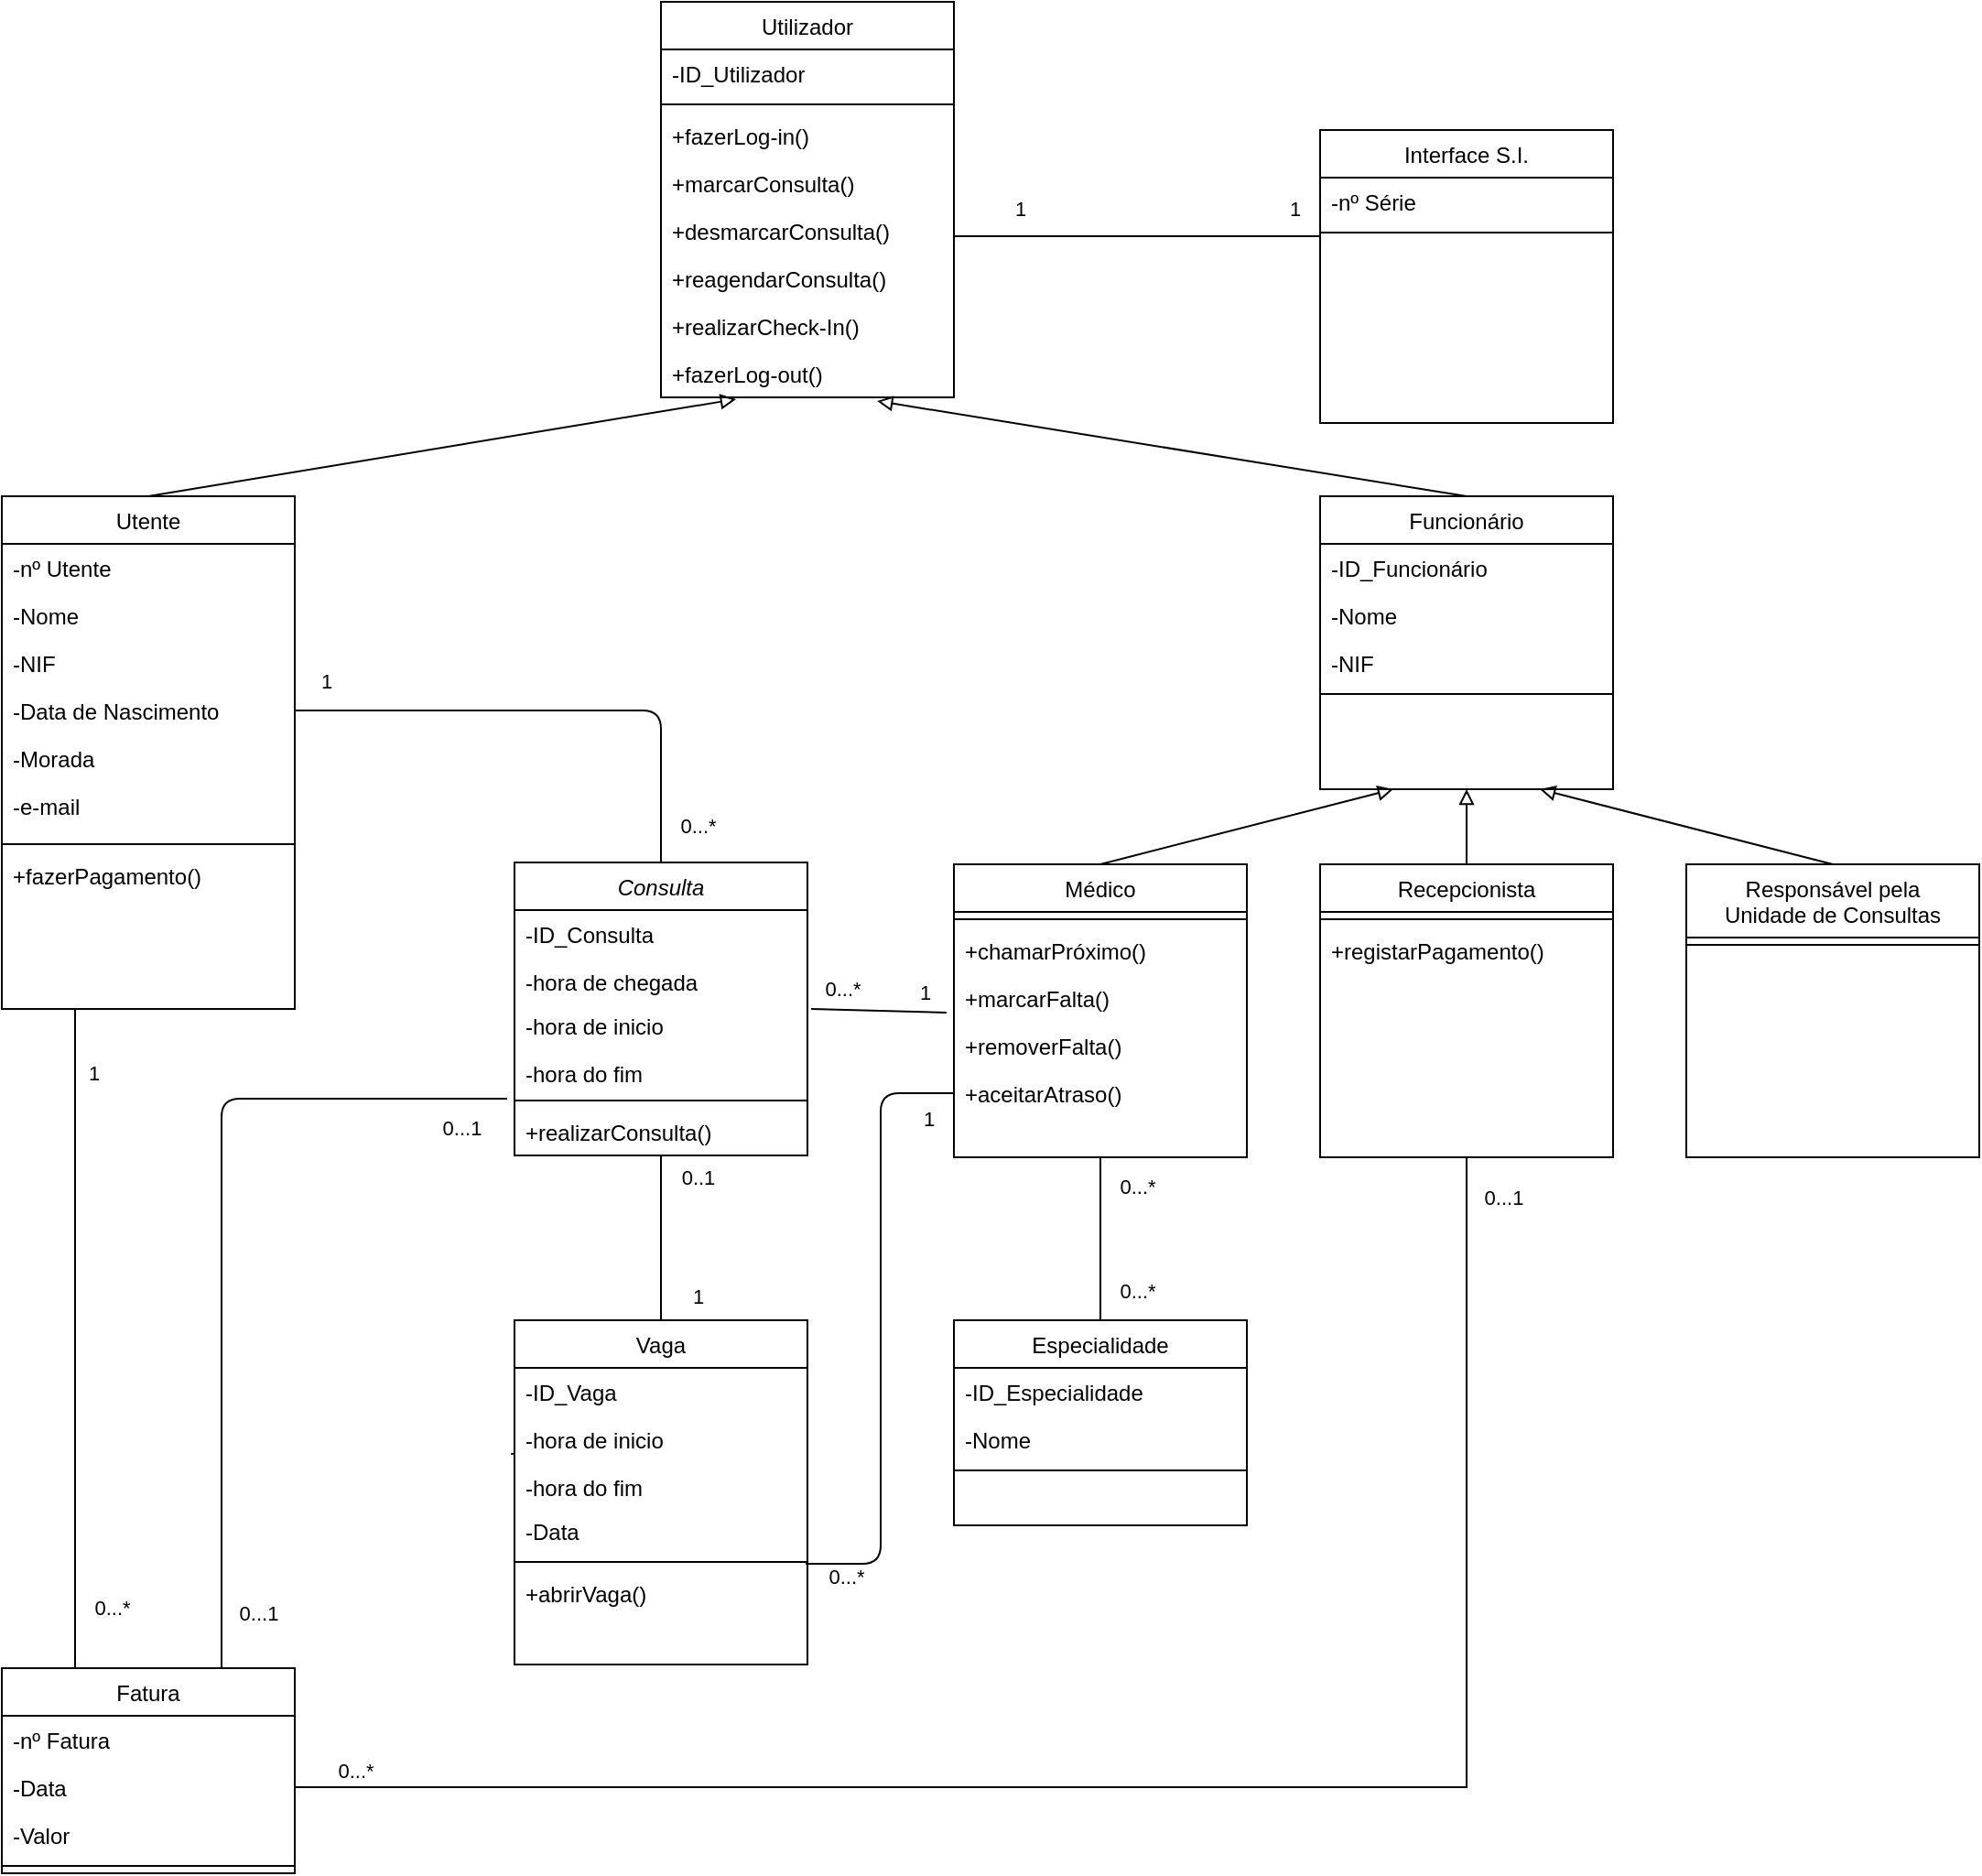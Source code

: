 <mxfile version="14.2.7" type="device"><diagram id="WBJxrwgQJ08cVc8s3mw-" name="Page-1"><mxGraphModel dx="868" dy="450" grid="1" gridSize="10" guides="1" tooltips="1" connect="1" arrows="1" fold="1" page="1" pageScale="1" pageWidth="1169" pageHeight="827" math="0" shadow="0"><root><mxCell id="uP9oZKzn0SNbNPf4NJ6s-0"/><mxCell id="uP9oZKzn0SNbNPf4NJ6s-1" parent="uP9oZKzn0SNbNPf4NJ6s-0"/><mxCell id="OTSG1Ky6BSyQk9kA5JR_-0" value="Médico" style="swimlane;fontStyle=0;align=center;verticalAlign=top;childLayout=stackLayout;horizontal=1;startSize=26;horizontalStack=0;resizeParent=1;resizeLast=0;collapsible=1;marginBottom=0;rounded=0;shadow=0;strokeWidth=1;" parent="uP9oZKzn0SNbNPf4NJ6s-1" vertex="1"><mxGeometry x="560" y="481" width="160" height="160" as="geometry"><mxRectangle x="130" y="380" width="160" height="26" as="alternateBounds"/></mxGeometry></mxCell><mxCell id="OTSG1Ky6BSyQk9kA5JR_-2" value="" style="line;html=1;strokeWidth=1;align=left;verticalAlign=middle;spacingTop=-1;spacingLeft=3;spacingRight=3;rotatable=0;labelPosition=right;points=[];portConstraint=eastwest;" parent="OTSG1Ky6BSyQk9kA5JR_-0" vertex="1"><mxGeometry y="26" width="160" height="8" as="geometry"/></mxCell><mxCell id="OTSG1Ky6BSyQk9kA5JR_-4" value="+chamarPróximo()" style="text;align=left;verticalAlign=top;spacingLeft=4;spacingRight=4;overflow=hidden;rotatable=0;points=[[0,0.5],[1,0.5]];portConstraint=eastwest;rounded=0;shadow=0;html=0;" parent="OTSG1Ky6BSyQk9kA5JR_-0" vertex="1"><mxGeometry y="34" width="160" height="26" as="geometry"/></mxCell><mxCell id="OTSG1Ky6BSyQk9kA5JR_-5" value="+marcarFalta()" style="text;align=left;verticalAlign=top;spacingLeft=4;spacingRight=4;overflow=hidden;rotatable=0;points=[[0,0.5],[1,0.5]];portConstraint=eastwest;rounded=0;shadow=0;html=0;" parent="OTSG1Ky6BSyQk9kA5JR_-0" vertex="1"><mxGeometry y="60" width="160" height="26" as="geometry"/></mxCell><mxCell id="OTSG1Ky6BSyQk9kA5JR_-6" value="+removerFalta()" style="text;align=left;verticalAlign=top;spacingLeft=4;spacingRight=4;overflow=hidden;rotatable=0;points=[[0,0.5],[1,0.5]];portConstraint=eastwest;rounded=0;shadow=0;html=0;" parent="OTSG1Ky6BSyQk9kA5JR_-0" vertex="1"><mxGeometry y="86" width="160" height="26" as="geometry"/></mxCell><mxCell id="OTSG1Ky6BSyQk9kA5JR_-7" value="+aceitarAtraso()" style="text;align=left;verticalAlign=top;spacingLeft=4;spacingRight=4;overflow=hidden;rotatable=0;points=[[0,0.5],[1,0.5]];portConstraint=eastwest;rounded=0;shadow=0;html=0;" parent="OTSG1Ky6BSyQk9kA5JR_-0" vertex="1"><mxGeometry y="112" width="160" height="26" as="geometry"/></mxCell><mxCell id="ob_EdHAKW8igNl73r_e9-28" style="rounded=0;orthogonalLoop=1;jettySize=auto;html=1;endArrow=block;endFill=0;exitX=0.5;exitY=0;exitDx=0;exitDy=0;entryX=0.256;entryY=1.038;entryDx=0;entryDy=0;entryPerimeter=0;" parent="uP9oZKzn0SNbNPf4NJ6s-1" source="UmQ6eA-_uJCNgilnCt9g-0" target="bQgAvDISjeovu-Bksqmm-11" edge="1"><mxGeometry relative="1" as="geometry"><mxPoint x="359" y="260" as="targetPoint"/></mxGeometry></mxCell><mxCell id="UmQ6eA-_uJCNgilnCt9g-0" value="Utente" style="swimlane;fontStyle=0;align=center;verticalAlign=top;childLayout=stackLayout;horizontal=1;startSize=26;horizontalStack=0;resizeParent=1;resizeLast=0;collapsible=1;marginBottom=0;rounded=0;shadow=0;strokeWidth=1;" parent="uP9oZKzn0SNbNPf4NJ6s-1" vertex="1"><mxGeometry x="40" y="280" width="160" height="280" as="geometry"><mxRectangle x="550" y="140" width="160" height="26" as="alternateBounds"/></mxGeometry></mxCell><mxCell id="UmQ6eA-_uJCNgilnCt9g-3" value="-nº Utente" style="text;align=left;verticalAlign=top;spacingLeft=4;spacingRight=4;overflow=hidden;rotatable=0;points=[[0,0.5],[1,0.5]];portConstraint=eastwest;rounded=0;shadow=0;html=0;" parent="UmQ6eA-_uJCNgilnCt9g-0" vertex="1"><mxGeometry y="26" width="160" height="26" as="geometry"/></mxCell><mxCell id="UmQ6eA-_uJCNgilnCt9g-1" value="-Nome" style="text;align=left;verticalAlign=top;spacingLeft=4;spacingRight=4;overflow=hidden;rotatable=0;points=[[0,0.5],[1,0.5]];portConstraint=eastwest;" parent="UmQ6eA-_uJCNgilnCt9g-0" vertex="1"><mxGeometry y="52" width="160" height="26" as="geometry"/></mxCell><mxCell id="UmQ6eA-_uJCNgilnCt9g-6" value="-NIF" style="text;align=left;verticalAlign=top;spacingLeft=4;spacingRight=4;overflow=hidden;rotatable=0;points=[[0,0.5],[1,0.5]];portConstraint=eastwest;rounded=0;shadow=0;html=0;" parent="UmQ6eA-_uJCNgilnCt9g-0" vertex="1"><mxGeometry y="78" width="160" height="26" as="geometry"/></mxCell><mxCell id="UmQ6eA-_uJCNgilnCt9g-2" value="-Data de Nascimento" style="text;align=left;verticalAlign=top;spacingLeft=4;spacingRight=4;overflow=hidden;rotatable=0;points=[[0,0.5],[1,0.5]];portConstraint=eastwest;rounded=0;shadow=0;html=0;" parent="UmQ6eA-_uJCNgilnCt9g-0" vertex="1"><mxGeometry y="104" width="160" height="26" as="geometry"/></mxCell><mxCell id="UmQ6eA-_uJCNgilnCt9g-4" value="-Morada" style="text;align=left;verticalAlign=top;spacingLeft=4;spacingRight=4;overflow=hidden;rotatable=0;points=[[0,0.5],[1,0.5]];portConstraint=eastwest;rounded=0;shadow=0;html=0;" parent="UmQ6eA-_uJCNgilnCt9g-0" vertex="1"><mxGeometry y="130" width="160" height="26" as="geometry"/></mxCell><mxCell id="UmQ6eA-_uJCNgilnCt9g-5" value="-e-mail" style="text;align=left;verticalAlign=top;spacingLeft=4;spacingRight=4;overflow=hidden;rotatable=0;points=[[0,0.5],[1,0.5]];portConstraint=eastwest;rounded=0;shadow=0;html=0;" parent="UmQ6eA-_uJCNgilnCt9g-0" vertex="1"><mxGeometry y="156" width="160" height="30" as="geometry"/></mxCell><mxCell id="UmQ6eA-_uJCNgilnCt9g-7" value="" style="line;html=1;strokeWidth=1;align=left;verticalAlign=middle;spacingTop=-1;spacingLeft=3;spacingRight=3;rotatable=0;labelPosition=right;points=[];portConstraint=eastwest;" parent="UmQ6eA-_uJCNgilnCt9g-0" vertex="1"><mxGeometry y="186" width="160" height="8" as="geometry"/></mxCell><mxCell id="ob_EdHAKW8igNl73r_e9-29" value="+fazerPagamento()" style="text;align=left;verticalAlign=top;spacingLeft=4;spacingRight=4;overflow=hidden;rotatable=0;points=[[0,0.5],[1,0.5]];portConstraint=eastwest;rounded=0;shadow=0;html=0;" parent="UmQ6eA-_uJCNgilnCt9g-0" vertex="1"><mxGeometry y="194" width="160" height="26" as="geometry"/></mxCell><mxCell id="ob_EdHAKW8igNl73r_e9-22" style="rounded=0;orthogonalLoop=1;jettySize=auto;html=1;entryX=0.5;entryY=1;entryDx=0;entryDy=0;endArrow=block;endFill=0;" parent="uP9oZKzn0SNbNPf4NJ6s-1" source="ob_EdHAKW8igNl73r_e9-0" target="ob_EdHAKW8igNl73r_e9-13" edge="1"><mxGeometry relative="1" as="geometry"/></mxCell><mxCell id="ob_EdHAKW8igNl73r_e9-0" value="Recepcionista" style="swimlane;fontStyle=0;align=center;verticalAlign=top;childLayout=stackLayout;horizontal=1;startSize=26;horizontalStack=0;resizeParent=1;resizeLast=0;collapsible=1;marginBottom=0;rounded=0;shadow=0;strokeWidth=1;" parent="uP9oZKzn0SNbNPf4NJ6s-1" vertex="1"><mxGeometry x="760" y="481" width="160" height="160" as="geometry"><mxRectangle x="130" y="380" width="160" height="26" as="alternateBounds"/></mxGeometry></mxCell><mxCell id="ob_EdHAKW8igNl73r_e9-2" value="" style="line;html=1;strokeWidth=1;align=left;verticalAlign=middle;spacingTop=-1;spacingLeft=3;spacingRight=3;rotatable=0;labelPosition=right;points=[];portConstraint=eastwest;" parent="ob_EdHAKW8igNl73r_e9-0" vertex="1"><mxGeometry y="26" width="160" height="8" as="geometry"/></mxCell><mxCell id="ob_EdHAKW8igNl73r_e9-3" value="+registarPagamento()" style="text;align=left;verticalAlign=top;spacingLeft=4;spacingRight=4;overflow=hidden;rotatable=0;points=[[0,0.5],[1,0.5]];portConstraint=eastwest;rounded=0;shadow=0;html=0;" parent="ob_EdHAKW8igNl73r_e9-0" vertex="1"><mxGeometry y="34" width="160" height="26" as="geometry"/></mxCell><mxCell id="ob_EdHAKW8igNl73r_e9-23" style="rounded=0;orthogonalLoop=1;jettySize=auto;html=1;exitX=0.5;exitY=0;exitDx=0;exitDy=0;endArrow=block;endFill=0;entryX=0.75;entryY=1;entryDx=0;entryDy=0;" parent="uP9oZKzn0SNbNPf4NJ6s-1" source="ob_EdHAKW8igNl73r_e9-8" target="ob_EdHAKW8igNl73r_e9-13" edge="1"><mxGeometry relative="1" as="geometry"><mxPoint x="600" y="480" as="targetPoint"/></mxGeometry></mxCell><mxCell id="ob_EdHAKW8igNl73r_e9-8" value="Responsável pela &#10;Unidade de Consultas&#10;" style="swimlane;fontStyle=0;align=center;verticalAlign=top;childLayout=stackLayout;horizontal=1;startSize=40;horizontalStack=0;resizeParent=1;resizeLast=0;collapsible=1;marginBottom=0;rounded=0;shadow=0;strokeWidth=1;" parent="uP9oZKzn0SNbNPf4NJ6s-1" vertex="1"><mxGeometry x="960" y="481" width="160" height="160" as="geometry"><mxRectangle x="130" y="380" width="160" height="26" as="alternateBounds"/></mxGeometry></mxCell><mxCell id="ob_EdHAKW8igNl73r_e9-10" value="" style="line;html=1;strokeWidth=1;align=left;verticalAlign=middle;spacingTop=-1;spacingLeft=3;spacingRight=3;rotatable=0;labelPosition=right;points=[];portConstraint=eastwest;" parent="ob_EdHAKW8igNl73r_e9-8" vertex="1"><mxGeometry y="40" width="160" height="8" as="geometry"/></mxCell><mxCell id="ob_EdHAKW8igNl73r_e9-27" style="rounded=0;orthogonalLoop=1;jettySize=auto;html=1;endArrow=block;endFill=0;exitX=0.5;exitY=0;exitDx=0;exitDy=0;entryX=0.738;entryY=1.077;entryDx=0;entryDy=0;entryPerimeter=0;" parent="uP9oZKzn0SNbNPf4NJ6s-1" source="ob_EdHAKW8igNl73r_e9-13" target="bQgAvDISjeovu-Bksqmm-11" edge="1"><mxGeometry relative="1" as="geometry"><mxPoint x="590" y="270" as="sourcePoint"/><mxPoint x="450" y="230" as="targetPoint"/></mxGeometry></mxCell><mxCell id="ob_EdHAKW8igNl73r_e9-13" value="Funcionário" style="swimlane;fontStyle=0;align=center;verticalAlign=top;childLayout=stackLayout;horizontal=1;startSize=26;horizontalStack=0;resizeParent=1;resizeLast=0;collapsible=1;marginBottom=0;rounded=0;shadow=0;strokeWidth=1;" parent="uP9oZKzn0SNbNPf4NJ6s-1" vertex="1"><mxGeometry x="760" y="280" width="160" height="160" as="geometry"><mxRectangle x="130" y="380" width="160" height="26" as="alternateBounds"/></mxGeometry></mxCell><mxCell id="ob_EdHAKW8igNl73r_e9-14" value="-ID_Funcionário" style="text;align=left;verticalAlign=top;spacingLeft=4;spacingRight=4;overflow=hidden;rotatable=0;points=[[0,0.5],[1,0.5]];portConstraint=eastwest;" parent="ob_EdHAKW8igNl73r_e9-13" vertex="1"><mxGeometry y="26" width="160" height="26" as="geometry"/></mxCell><mxCell id="OTSG1Ky6BSyQk9kA5JR_-1" value="-Nome" style="text;align=left;verticalAlign=top;spacingLeft=4;spacingRight=4;overflow=hidden;rotatable=0;points=[[0,0.5],[1,0.5]];portConstraint=eastwest;" parent="ob_EdHAKW8igNl73r_e9-13" vertex="1"><mxGeometry y="52" width="160" height="26" as="geometry"/></mxCell><mxCell id="ob_EdHAKW8igNl73r_e9-18" value="-NIF" style="text;align=left;verticalAlign=top;spacingLeft=4;spacingRight=4;overflow=hidden;rotatable=0;points=[[0,0.5],[1,0.5]];portConstraint=eastwest;" parent="ob_EdHAKW8igNl73r_e9-13" vertex="1"><mxGeometry y="78" width="160" height="26" as="geometry"/></mxCell><mxCell id="ob_EdHAKW8igNl73r_e9-15" value="" style="line;html=1;strokeWidth=1;align=left;verticalAlign=middle;spacingTop=-1;spacingLeft=3;spacingRight=3;rotatable=0;labelPosition=right;points=[];portConstraint=eastwest;" parent="ob_EdHAKW8igNl73r_e9-13" vertex="1"><mxGeometry y="104" width="160" height="8" as="geometry"/></mxCell><mxCell id="ob_EdHAKW8igNl73r_e9-21" value="" style="endArrow=block;html=1;exitX=0.5;exitY=0;exitDx=0;exitDy=0;endFill=0;entryX=0.25;entryY=1;entryDx=0;entryDy=0;" parent="uP9oZKzn0SNbNPf4NJ6s-1" source="OTSG1Ky6BSyQk9kA5JR_-0" target="ob_EdHAKW8igNl73r_e9-13" edge="1"><mxGeometry width="50" height="50" relative="1" as="geometry"><mxPoint x="520" y="370" as="sourcePoint"/><mxPoint x="600" y="480" as="targetPoint"/></mxGeometry></mxCell><mxCell id="ob_EdHAKW8igNl73r_e9-24" value="Utilizador" style="swimlane;fontStyle=0;align=center;verticalAlign=top;childLayout=stackLayout;horizontal=1;startSize=26;horizontalStack=0;resizeParent=1;resizeLast=0;collapsible=1;marginBottom=0;rounded=0;shadow=0;strokeWidth=1;" parent="uP9oZKzn0SNbNPf4NJ6s-1" vertex="1"><mxGeometry x="400" y="10" width="160" height="216" as="geometry"><mxRectangle x="130" y="380" width="160" height="26" as="alternateBounds"/></mxGeometry></mxCell><mxCell id="ob_EdHAKW8igNl73r_e9-25" value="-ID_Utilizador" style="text;align=left;verticalAlign=top;spacingLeft=4;spacingRight=4;overflow=hidden;rotatable=0;points=[[0,0.5],[1,0.5]];portConstraint=eastwest;" parent="ob_EdHAKW8igNl73r_e9-24" vertex="1"><mxGeometry y="26" width="160" height="26" as="geometry"/></mxCell><mxCell id="ob_EdHAKW8igNl73r_e9-26" value="" style="line;html=1;strokeWidth=1;align=left;verticalAlign=middle;spacingTop=-1;spacingLeft=3;spacingRight=3;rotatable=0;labelPosition=right;points=[];portConstraint=eastwest;" parent="ob_EdHAKW8igNl73r_e9-24" vertex="1"><mxGeometry y="52" width="160" height="8" as="geometry"/></mxCell><mxCell id="UmQ6eA-_uJCNgilnCt9g-8" value="+fazerLog-in()" style="text;align=left;verticalAlign=top;spacingLeft=4;spacingRight=4;overflow=hidden;rotatable=0;points=[[0,0.5],[1,0.5]];portConstraint=eastwest;rounded=0;shadow=0;html=0;" parent="ob_EdHAKW8igNl73r_e9-24" vertex="1"><mxGeometry y="60" width="160" height="26" as="geometry"/></mxCell><mxCell id="bQgAvDISjeovu-Bksqmm-10" value="+marcarConsulta()" style="text;align=left;verticalAlign=top;spacingLeft=4;spacingRight=4;overflow=hidden;rotatable=0;points=[[0,0.5],[1,0.5]];portConstraint=eastwest;rounded=0;shadow=0;html=0;" parent="ob_EdHAKW8igNl73r_e9-24" vertex="1"><mxGeometry y="86" width="160" height="26" as="geometry"/></mxCell><mxCell id="OTSG1Ky6BSyQk9kA5JR_-3" value="+desmarcarConsulta()" style="text;align=left;verticalAlign=top;spacingLeft=4;spacingRight=4;overflow=hidden;rotatable=0;points=[[0,0.5],[1,0.5]];portConstraint=eastwest;rounded=0;shadow=0;html=0;" parent="ob_EdHAKW8igNl73r_e9-24" vertex="1"><mxGeometry y="112" width="160" height="26" as="geometry"/></mxCell><mxCell id="UmQ6eA-_uJCNgilnCt9g-10" value="+reagendarConsulta()" style="text;align=left;verticalAlign=top;spacingLeft=4;spacingRight=4;overflow=hidden;rotatable=0;points=[[0,0.5],[1,0.5]];portConstraint=eastwest;rounded=0;shadow=0;html=0;" parent="ob_EdHAKW8igNl73r_e9-24" vertex="1"><mxGeometry y="138" width="160" height="26" as="geometry"/></mxCell><mxCell id="UmQ6eA-_uJCNgilnCt9g-11" value="+realizarCheck-In()" style="text;align=left;verticalAlign=top;spacingLeft=4;spacingRight=4;overflow=hidden;rotatable=0;points=[[0,0.5],[1,0.5]];portConstraint=eastwest;rounded=0;shadow=0;html=0;" parent="ob_EdHAKW8igNl73r_e9-24" vertex="1"><mxGeometry y="164" width="160" height="26" as="geometry"/></mxCell><mxCell id="bQgAvDISjeovu-Bksqmm-11" value="+fazerLog-out()" style="text;align=left;verticalAlign=top;spacingLeft=4;spacingRight=4;overflow=hidden;rotatable=0;points=[[0,0.5],[1,0.5]];portConstraint=eastwest;rounded=0;shadow=0;html=0;" parent="ob_EdHAKW8igNl73r_e9-24" vertex="1"><mxGeometry y="190" width="160" height="26" as="geometry"/></mxCell><mxCell id="bQgAvDISjeovu-Bksqmm-0" value="Fatura" style="swimlane;fontStyle=0;align=center;verticalAlign=top;childLayout=stackLayout;horizontal=1;startSize=26;horizontalStack=0;resizeParent=1;resizeLast=0;collapsible=1;marginBottom=0;rounded=0;shadow=0;strokeWidth=1;" parent="uP9oZKzn0SNbNPf4NJ6s-1" vertex="1"><mxGeometry x="40" y="920" width="160" height="112" as="geometry"><mxRectangle x="340" y="380" width="170" height="26" as="alternateBounds"/></mxGeometry></mxCell><mxCell id="bQgAvDISjeovu-Bksqmm-1" value="-nº Fatura" style="text;align=left;verticalAlign=top;spacingLeft=4;spacingRight=4;overflow=hidden;rotatable=0;points=[[0,0.5],[1,0.5]];portConstraint=eastwest;" parent="bQgAvDISjeovu-Bksqmm-0" vertex="1"><mxGeometry y="26" width="160" height="26" as="geometry"/></mxCell><mxCell id="bQgAvDISjeovu-Bksqmm-4" value="-Data" style="text;align=left;verticalAlign=top;spacingLeft=4;spacingRight=4;overflow=hidden;rotatable=0;points=[[0,0.5],[1,0.5]];portConstraint=eastwest;" parent="bQgAvDISjeovu-Bksqmm-0" vertex="1"><mxGeometry y="52" width="160" height="26" as="geometry"/></mxCell><mxCell id="bQgAvDISjeovu-Bksqmm-5" value="-Valor" style="text;align=left;verticalAlign=top;spacingLeft=4;spacingRight=4;overflow=hidden;rotatable=0;points=[[0,0.5],[1,0.5]];portConstraint=eastwest;" parent="bQgAvDISjeovu-Bksqmm-0" vertex="1"><mxGeometry y="78" width="160" height="26" as="geometry"/></mxCell><mxCell id="bQgAvDISjeovu-Bksqmm-2" value="" style="line;html=1;strokeWidth=1;align=left;verticalAlign=middle;spacingTop=-1;spacingLeft=3;spacingRight=3;rotatable=0;labelPosition=right;points=[];portConstraint=eastwest;" parent="bQgAvDISjeovu-Bksqmm-0" vertex="1"><mxGeometry y="104" width="160" height="8" as="geometry"/></mxCell><mxCell id="bQgAvDISjeovu-Bksqmm-6" value="" style="endArrow=none;html=1;entryX=0.25;entryY=1;entryDx=0;entryDy=0;exitX=0.25;exitY=0;exitDx=0;exitDy=0;" parent="uP9oZKzn0SNbNPf4NJ6s-1" source="bQgAvDISjeovu-Bksqmm-0" target="UmQ6eA-_uJCNgilnCt9g-0" edge="1"><mxGeometry width="50" height="50" relative="1" as="geometry"><mxPoint x="120" y="877" as="sourcePoint"/><mxPoint x="500" y="690" as="targetPoint"/></mxGeometry></mxCell><mxCell id="3OXdfQqCcokBLlAEW3eD-0" value="1" style="edgeLabel;html=1;align=center;verticalAlign=middle;resizable=0;points=[];" parent="bQgAvDISjeovu-Bksqmm-6" vertex="1" connectable="0"><mxGeometry x="0.867" y="-3" relative="1" as="geometry"><mxPoint x="7" y="11" as="offset"/></mxGeometry></mxCell><mxCell id="3OXdfQqCcokBLlAEW3eD-1" value="0...*" style="edgeLabel;html=1;align=center;verticalAlign=middle;resizable=0;points=[];" parent="bQgAvDISjeovu-Bksqmm-6" vertex="1" connectable="0"><mxGeometry x="-0.873" y="-1" relative="1" as="geometry"><mxPoint x="19" y="-10" as="offset"/></mxGeometry></mxCell><mxCell id="bQgAvDISjeovu-Bksqmm-14" value="Interface S.I." style="swimlane;fontStyle=0;align=center;verticalAlign=top;childLayout=stackLayout;horizontal=1;startSize=26;horizontalStack=0;resizeParent=1;resizeLast=0;collapsible=1;marginBottom=0;rounded=0;shadow=0;strokeWidth=1;" parent="uP9oZKzn0SNbNPf4NJ6s-1" vertex="1"><mxGeometry x="760" y="80" width="160" height="160" as="geometry"><mxRectangle x="130" y="380" width="160" height="26" as="alternateBounds"/></mxGeometry></mxCell><mxCell id="bQgAvDISjeovu-Bksqmm-15" value="-nº Série" style="text;align=left;verticalAlign=top;spacingLeft=4;spacingRight=4;overflow=hidden;rotatable=0;points=[[0,0.5],[1,0.5]];portConstraint=eastwest;" parent="bQgAvDISjeovu-Bksqmm-14" vertex="1"><mxGeometry y="26" width="160" height="26" as="geometry"/></mxCell><mxCell id="bQgAvDISjeovu-Bksqmm-16" value="" style="line;html=1;strokeWidth=1;align=left;verticalAlign=middle;spacingTop=-1;spacingLeft=3;spacingRight=3;rotatable=0;labelPosition=right;points=[];portConstraint=eastwest;" parent="bQgAvDISjeovu-Bksqmm-14" vertex="1"><mxGeometry y="52" width="160" height="8" as="geometry"/></mxCell><mxCell id="bQgAvDISjeovu-Bksqmm-17" value="" style="endArrow=none;html=1;edgeStyle=orthogonalEdgeStyle;" parent="uP9oZKzn0SNbNPf4NJ6s-1" edge="1"><mxGeometry width="50" height="50" relative="1" as="geometry"><mxPoint x="560" y="138" as="sourcePoint"/><mxPoint x="760" y="138" as="targetPoint"/></mxGeometry></mxCell><mxCell id="bQgAvDISjeovu-Bksqmm-18" value="1" style="edgeLabel;html=1;align=center;verticalAlign=middle;resizable=0;points=[];" parent="bQgAvDISjeovu-Bksqmm-17" vertex="1" connectable="0"><mxGeometry x="0.856" y="-2" relative="1" as="geometry"><mxPoint y="-17" as="offset"/></mxGeometry></mxCell><mxCell id="bQgAvDISjeovu-Bksqmm-19" value="1" style="edgeLabel;html=1;align=center;verticalAlign=middle;resizable=0;points=[];" parent="bQgAvDISjeovu-Bksqmm-17" vertex="1" connectable="0"><mxGeometry x="-0.639" relative="1" as="geometry"><mxPoint y="-15" as="offset"/></mxGeometry></mxCell><mxCell id="bQgAvDISjeovu-Bksqmm-20" value="Especialidade" style="swimlane;fontStyle=0;align=center;verticalAlign=top;childLayout=stackLayout;horizontal=1;startSize=26;horizontalStack=0;resizeParent=1;resizeLast=0;collapsible=1;marginBottom=0;rounded=0;shadow=0;strokeWidth=1;" parent="uP9oZKzn0SNbNPf4NJ6s-1" vertex="1"><mxGeometry x="560" y="730" width="160" height="112" as="geometry"><mxRectangle x="340" y="380" width="170" height="26" as="alternateBounds"/></mxGeometry></mxCell><mxCell id="bQgAvDISjeovu-Bksqmm-23" value="-ID_Especialidade" style="text;align=left;verticalAlign=top;spacingLeft=4;spacingRight=4;overflow=hidden;rotatable=0;points=[[0,0.5],[1,0.5]];portConstraint=eastwest;" parent="bQgAvDISjeovu-Bksqmm-20" vertex="1"><mxGeometry y="26" width="160" height="26" as="geometry"/></mxCell><mxCell id="YtPIszFMsgxIPDNodZW1-0" value="-Nome" style="text;align=left;verticalAlign=top;spacingLeft=4;spacingRight=4;overflow=hidden;rotatable=0;points=[[0,0.5],[1,0.5]];portConstraint=eastwest;" parent="bQgAvDISjeovu-Bksqmm-20" vertex="1"><mxGeometry y="52" width="160" height="26" as="geometry"/></mxCell><mxCell id="bQgAvDISjeovu-Bksqmm-24" value="" style="line;html=1;strokeWidth=1;align=left;verticalAlign=middle;spacingTop=-1;spacingLeft=3;spacingRight=3;rotatable=0;labelPosition=right;points=[];portConstraint=eastwest;" parent="bQgAvDISjeovu-Bksqmm-20" vertex="1"><mxGeometry y="78" width="160" height="8" as="geometry"/></mxCell><mxCell id="zahwEtFQmmBwIQCQOkV7-0" value="" style="endArrow=none;html=1;entryX=0.5;entryY=1;entryDx=0;entryDy=0;exitX=0.5;exitY=0;exitDx=0;exitDy=0;" parent="uP9oZKzn0SNbNPf4NJ6s-1" source="bQgAvDISjeovu-Bksqmm-20" target="OTSG1Ky6BSyQk9kA5JR_-0" edge="1"><mxGeometry width="50" height="50" relative="1" as="geometry"><mxPoint x="700" y="810" as="sourcePoint"/><mxPoint x="750" y="760" as="targetPoint"/></mxGeometry></mxCell><mxCell id="zahwEtFQmmBwIQCQOkV7-1" value="0...*" style="edgeLabel;html=1;align=center;verticalAlign=middle;resizable=0;points=[];" parent="zahwEtFQmmBwIQCQOkV7-0" vertex="1" connectable="0"><mxGeometry x="-0.625" y="-2" relative="1" as="geometry"><mxPoint x="18" as="offset"/></mxGeometry></mxCell><mxCell id="zahwEtFQmmBwIQCQOkV7-2" value="0...*" style="edgeLabel;html=1;align=center;verticalAlign=middle;resizable=0;points=[];" parent="zahwEtFQmmBwIQCQOkV7-0" vertex="1" connectable="0"><mxGeometry x="0.656" y="-2" relative="1" as="geometry"><mxPoint x="18" as="offset"/></mxGeometry></mxCell><mxCell id="DO9z_qJPqCLzaobSkXsH-0" value="Consulta" style="swimlane;fontStyle=2;align=center;verticalAlign=top;childLayout=stackLayout;horizontal=1;startSize=26;horizontalStack=0;resizeParent=1;resizeLast=0;collapsible=1;marginBottom=0;rounded=0;shadow=0;strokeWidth=1;" parent="uP9oZKzn0SNbNPf4NJ6s-1" vertex="1"><mxGeometry x="320" y="480" width="160" height="160" as="geometry"><mxRectangle x="230" y="140" width="160" height="26" as="alternateBounds"/></mxGeometry></mxCell><mxCell id="DO9z_qJPqCLzaobSkXsH-1" value="-ID_Consulta" style="text;align=left;verticalAlign=top;spacingLeft=4;spacingRight=4;overflow=hidden;rotatable=0;points=[[0,0.5],[1,0.5]];portConstraint=eastwest;" parent="DO9z_qJPqCLzaobSkXsH-0" vertex="1"><mxGeometry y="26" width="160" height="26" as="geometry"/></mxCell><mxCell id="YtPIszFMsgxIPDNodZW1-2" value="-hora de chegada" style="text;align=left;verticalAlign=top;spacingLeft=4;spacingRight=4;overflow=hidden;rotatable=0;points=[[0,0.5],[1,0.5]];portConstraint=eastwest;" parent="DO9z_qJPqCLzaobSkXsH-0" vertex="1"><mxGeometry y="52" width="160" height="24" as="geometry"/></mxCell><mxCell id="YtPIszFMsgxIPDNodZW1-1" value="-hora de inicio" style="text;align=left;verticalAlign=top;spacingLeft=4;spacingRight=4;overflow=hidden;rotatable=0;points=[[0,0.5],[1,0.5]];portConstraint=eastwest;" parent="DO9z_qJPqCLzaobSkXsH-0" vertex="1"><mxGeometry y="76" width="160" height="26" as="geometry"/></mxCell><mxCell id="XgnUnz9o7JwDbGp1CfTY-4" value="-hora do fim" style="text;align=left;verticalAlign=top;spacingLeft=4;spacingRight=4;overflow=hidden;rotatable=0;points=[[0,0.5],[1,0.5]];portConstraint=eastwest;" parent="DO9z_qJPqCLzaobSkXsH-0" vertex="1"><mxGeometry y="102" width="160" height="24" as="geometry"/></mxCell><mxCell id="DO9z_qJPqCLzaobSkXsH-2" value="" style="line;html=1;strokeWidth=1;align=left;verticalAlign=middle;spacingTop=-1;spacingLeft=3;spacingRight=3;rotatable=0;labelPosition=right;points=[];portConstraint=eastwest;" parent="DO9z_qJPqCLzaobSkXsH-0" vertex="1"><mxGeometry y="126" width="160" height="8" as="geometry"/></mxCell><mxCell id="DO9z_qJPqCLzaobSkXsH-3" value="+realizarConsulta()" style="text;align=left;verticalAlign=top;spacingLeft=4;spacingRight=4;overflow=hidden;rotatable=0;points=[[0,0.5],[1,0.5]];portConstraint=eastwest;rounded=0;shadow=0;html=0;" parent="DO9z_qJPqCLzaobSkXsH-0" vertex="1"><mxGeometry y="134" width="160" height="26" as="geometry"/></mxCell><mxCell id="DO9z_qJPqCLzaobSkXsH-4" value="" style="endArrow=none;html=1;exitX=1.013;exitY=0.154;exitDx=0;exitDy=0;exitPerimeter=0;entryX=-0.025;entryY=0.808;entryDx=0;entryDy=0;entryPerimeter=0;" parent="uP9oZKzn0SNbNPf4NJ6s-1" source="YtPIszFMsgxIPDNodZW1-1" target="OTSG1Ky6BSyQk9kA5JR_-5" edge="1"><mxGeometry width="50" height="50" relative="1" as="geometry"><mxPoint x="410" y="510" as="sourcePoint"/><mxPoint x="555" y="562" as="targetPoint"/></mxGeometry></mxCell><mxCell id="NM4s8jIMj9OQHS6NOq34-0" value="1" style="edgeLabel;html=1;align=center;verticalAlign=middle;resizable=0;points=[];" parent="DO9z_qJPqCLzaobSkXsH-4" vertex="1" connectable="0"><mxGeometry x="0.67" relative="1" as="geometry"><mxPoint y="-11.16" as="offset"/></mxGeometry></mxCell><mxCell id="NM4s8jIMj9OQHS6NOq34-1" value="0...*" style="edgeLabel;html=1;align=center;verticalAlign=middle;resizable=0;points=[];" parent="DO9z_qJPqCLzaobSkXsH-4" vertex="1" connectable="0"><mxGeometry x="-0.714" y="-2" relative="1" as="geometry"><mxPoint x="5.94" y="-13.86" as="offset"/></mxGeometry></mxCell><mxCell id="DO9z_qJPqCLzaobSkXsH-5" value="" style="endArrow=none;html=1;entryX=1;entryY=0.5;entryDx=0;entryDy=0;exitX=0.5;exitY=0;exitDx=0;exitDy=0;edgeStyle=orthogonalEdgeStyle;" parent="uP9oZKzn0SNbNPf4NJ6s-1" source="DO9z_qJPqCLzaobSkXsH-0" target="UmQ6eA-_uJCNgilnCt9g-2" edge="1"><mxGeometry width="50" height="50" relative="1" as="geometry"><mxPoint x="321" y="610" as="sourcePoint"/><mxPoint x="460" y="560" as="targetPoint"/><Array as="points"><mxPoint x="400" y="397"/></Array></mxGeometry></mxCell><mxCell id="NM4s8jIMj9OQHS6NOq34-2" value="1" style="edgeLabel;html=1;align=center;verticalAlign=middle;resizable=0;points=[];" parent="DO9z_qJPqCLzaobSkXsH-5" vertex="1" connectable="0"><mxGeometry x="0.689" relative="1" as="geometry"><mxPoint x="-27" y="-16" as="offset"/></mxGeometry></mxCell><mxCell id="NM4s8jIMj9OQHS6NOq34-3" value="0...*" style="edgeLabel;html=1;align=center;verticalAlign=middle;resizable=0;points=[];" parent="DO9z_qJPqCLzaobSkXsH-5" vertex="1" connectable="0"><mxGeometry x="-0.712" y="1" relative="1" as="geometry"><mxPoint x="21" y="21" as="offset"/></mxGeometry></mxCell><mxCell id="XgnUnz9o7JwDbGp1CfTY-0" value="Vaga" style="swimlane;fontStyle=0;align=center;verticalAlign=top;childLayout=stackLayout;horizontal=1;startSize=26;horizontalStack=0;resizeParent=1;resizeLast=0;collapsible=1;marginBottom=0;rounded=0;shadow=0;strokeWidth=1;" parent="uP9oZKzn0SNbNPf4NJ6s-1" vertex="1"><mxGeometry x="320" y="730" width="160" height="188" as="geometry"><mxRectangle x="130" y="380" width="160" height="26" as="alternateBounds"/></mxGeometry></mxCell><mxCell id="XgnUnz9o7JwDbGp1CfTY-1" value="-ID_Vaga" style="text;align=left;verticalAlign=top;spacingLeft=4;spacingRight=4;overflow=hidden;rotatable=0;points=[[0,0.5],[1,0.5]];portConstraint=eastwest;" parent="XgnUnz9o7JwDbGp1CfTY-0" vertex="1"><mxGeometry y="26" width="160" height="26" as="geometry"/></mxCell><mxCell id="XgnUnz9o7JwDbGp1CfTY-2" value="-hora de inicio" style="text;align=left;verticalAlign=top;spacingLeft=4;spacingRight=4;overflow=hidden;rotatable=0;points=[[0,0.5],[1,0.5]];portConstraint=eastwest;" parent="XgnUnz9o7JwDbGp1CfTY-0" vertex="1"><mxGeometry y="52" width="160" height="26" as="geometry"/></mxCell><mxCell id="XgnUnz9o7JwDbGp1CfTY-3" value="-hora do fim" style="text;align=left;verticalAlign=top;spacingLeft=4;spacingRight=4;overflow=hidden;rotatable=0;points=[[0,0.5],[1,0.5]];portConstraint=eastwest;" parent="XgnUnz9o7JwDbGp1CfTY-0" vertex="1"><mxGeometry y="78" width="160" height="24" as="geometry"/></mxCell><mxCell id="XgnUnz9o7JwDbGp1CfTY-5" value="-Data" style="text;align=left;verticalAlign=top;spacingLeft=4;spacingRight=4;overflow=hidden;rotatable=0;points=[[0,0.5],[1,0.5]];portConstraint=eastwest;rounded=0;shadow=0;html=0;" parent="XgnUnz9o7JwDbGp1CfTY-0" vertex="1"><mxGeometry y="102" width="160" height="26" as="geometry"/></mxCell><mxCell id="XgnUnz9o7JwDbGp1CfTY-6" value="" style="line;html=1;strokeWidth=1;align=left;verticalAlign=middle;spacingTop=-1;spacingLeft=3;spacingRight=3;rotatable=0;labelPosition=right;points=[];portConstraint=eastwest;" parent="XgnUnz9o7JwDbGp1CfTY-0" vertex="1"><mxGeometry y="128" width="160" height="8" as="geometry"/></mxCell><mxCell id="XgnUnz9o7JwDbGp1CfTY-7" style="edgeStyle=none;rounded=0;orthogonalLoop=1;jettySize=auto;html=1;entryX=-0.012;entryY=0.808;entryDx=0;entryDy=0;entryPerimeter=0;endArrow=none;endFill=0;" parent="XgnUnz9o7JwDbGp1CfTY-0" source="XgnUnz9o7JwDbGp1CfTY-2" target="XgnUnz9o7JwDbGp1CfTY-2" edge="1"><mxGeometry relative="1" as="geometry"/></mxCell><mxCell id="XgnUnz9o7JwDbGp1CfTY-8" value="+abrirVaga()" style="text;align=left;verticalAlign=top;spacingLeft=4;spacingRight=4;overflow=hidden;rotatable=0;points=[[0,0.5],[1,0.5]];portConstraint=eastwest;rounded=0;shadow=0;html=0;" parent="XgnUnz9o7JwDbGp1CfTY-0" vertex="1"><mxGeometry y="136" width="160" height="26" as="geometry"/></mxCell><mxCell id="XgnUnz9o7JwDbGp1CfTY-9" value="" style="endArrow=none;html=1;exitX=0.5;exitY=0;exitDx=0;exitDy=0;entryX=0.5;entryY=1;entryDx=0;entryDy=0;" parent="uP9oZKzn0SNbNPf4NJ6s-1" source="XgnUnz9o7JwDbGp1CfTY-0" target="DO9z_qJPqCLzaobSkXsH-0" edge="1"><mxGeometry width="50" height="50" relative="1" as="geometry"><mxPoint x="360" y="760" as="sourcePoint"/><mxPoint x="370" y="690" as="targetPoint"/></mxGeometry></mxCell><mxCell id="Gsv6MW76jtcJ1OcPN9ms-0" value="0..1" style="edgeLabel;html=1;align=center;verticalAlign=middle;resizable=0;points=[];" parent="XgnUnz9o7JwDbGp1CfTY-9" vertex="1" connectable="0"><mxGeometry x="0.667" y="-1" relative="1" as="geometry"><mxPoint x="19" y="-3" as="offset"/></mxGeometry></mxCell><mxCell id="Gsv6MW76jtcJ1OcPN9ms-1" value="1" style="edgeLabel;html=1;align=center;verticalAlign=middle;resizable=0;points=[];" parent="XgnUnz9o7JwDbGp1CfTY-9" vertex="1" connectable="0"><mxGeometry x="-0.708" relative="1" as="geometry"><mxPoint x="20" as="offset"/></mxGeometry></mxCell><mxCell id="Arf3ejc_1dUJLszcWckh-0" value="" style="endArrow=none;html=1;exitX=0.994;exitY=1.192;exitDx=0;exitDy=0;exitPerimeter=0;entryX=0;entryY=0.5;entryDx=0;entryDy=0;edgeStyle=orthogonalEdgeStyle;" parent="uP9oZKzn0SNbNPf4NJ6s-1" source="XgnUnz9o7JwDbGp1CfTY-5" target="OTSG1Ky6BSyQk9kA5JR_-7" edge="1"><mxGeometry width="50" height="50" relative="1" as="geometry"><mxPoint x="420" y="810" as="sourcePoint"/><mxPoint x="550" y="670" as="targetPoint"/></mxGeometry></mxCell><mxCell id="Gsv6MW76jtcJ1OcPN9ms-2" value="1" style="edgeLabel;html=1;align=center;verticalAlign=middle;resizable=0;points=[];" parent="Arf3ejc_1dUJLszcWckh-0" vertex="1" connectable="0"><mxGeometry x="0.858" y="-1" relative="1" as="geometry"><mxPoint x="9.23" y="13" as="offset"/></mxGeometry></mxCell><mxCell id="3OXdfQqCcokBLlAEW3eD-5" value="0...*" style="edgeLabel;html=1;align=center;verticalAlign=middle;resizable=0;points=[];" parent="Arf3ejc_1dUJLszcWckh-0" vertex="1" connectable="0"><mxGeometry x="-0.791" y="-5" relative="1" as="geometry"><mxPoint x="-14.04" y="2" as="offset"/></mxGeometry></mxCell><mxCell id="3OXdfQqCcokBLlAEW3eD-2" value="" style="endArrow=none;html=1;exitX=0.75;exitY=0;exitDx=0;exitDy=0;entryX=-0.025;entryY=-0.192;entryDx=0;entryDy=0;edgeStyle=orthogonalEdgeStyle;entryPerimeter=0;" parent="uP9oZKzn0SNbNPf4NJ6s-1" source="bQgAvDISjeovu-Bksqmm-0" target="DO9z_qJPqCLzaobSkXsH-3" edge="1"><mxGeometry width="50" height="50" relative="1" as="geometry"><mxPoint x="420" y="910" as="sourcePoint"/><mxPoint x="470" y="860" as="targetPoint"/></mxGeometry></mxCell><mxCell id="3OXdfQqCcokBLlAEW3eD-3" value="0...1" style="edgeLabel;html=1;align=center;verticalAlign=middle;resizable=0;points=[];" parent="3OXdfQqCcokBLlAEW3eD-2" vertex="1" connectable="0"><mxGeometry x="0.872" y="2" relative="1" as="geometry"><mxPoint x="4.9" y="17.3" as="offset"/></mxGeometry></mxCell><mxCell id="3OXdfQqCcokBLlAEW3eD-4" value="0...1" style="edgeLabel;html=1;align=center;verticalAlign=middle;resizable=0;points=[];" parent="3OXdfQqCcokBLlAEW3eD-2" vertex="1" connectable="0"><mxGeometry x="-0.866" relative="1" as="geometry"><mxPoint x="20.0" y="1" as="offset"/></mxGeometry></mxCell><mxCell id="GmcnvTTGSeHTFxJdwd6C-0" style="edgeStyle=orthogonalEdgeStyle;rounded=0;orthogonalLoop=1;jettySize=auto;html=1;entryX=0.5;entryY=1;entryDx=0;entryDy=0;endArrow=none;endFill=0;" parent="uP9oZKzn0SNbNPf4NJ6s-1" source="bQgAvDISjeovu-Bksqmm-4" target="ob_EdHAKW8igNl73r_e9-0" edge="1"><mxGeometry relative="1" as="geometry"><mxPoint x="840" y="656" as="targetPoint"/></mxGeometry></mxCell><mxCell id="GmcnvTTGSeHTFxJdwd6C-1" value="0...*" style="edgeLabel;html=1;align=center;verticalAlign=middle;resizable=0;points=[];" parent="GmcnvTTGSeHTFxJdwd6C-0" vertex="1" connectable="0"><mxGeometry x="-0.934" relative="1" as="geometry"><mxPoint y="-9" as="offset"/></mxGeometry></mxCell><mxCell id="GmcnvTTGSeHTFxJdwd6C-2" value="0...1" style="edgeLabel;html=1;align=center;verticalAlign=middle;resizable=0;points=[];" parent="GmcnvTTGSeHTFxJdwd6C-0" vertex="1" connectable="0"><mxGeometry x="0.931" y="1" relative="1" as="geometry"><mxPoint x="21" y="-12" as="offset"/></mxGeometry></mxCell></root></mxGraphModel></diagram></mxfile>
